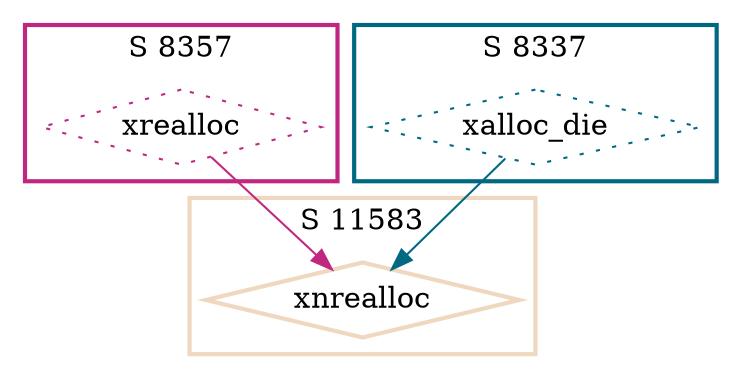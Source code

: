 digraph G {
  ratio=0.500000;
  "UV xrealloc (8357)" [shape=diamond, label="xrealloc", color="#C02880",
                        style=dotted];
  "UV xnrealloc (11583)" [shape=diamond, label="xnrealloc", color="#F0D8C0",
                          style=bold];
  "UV xalloc_die (8337)" [shape=diamond, label="xalloc_die", color="#006880",
                          style=dotted];
  
  subgraph cluster_8337 { label="S 8337";
    color="#006880";
    style=bold;
    "UV xalloc_die (8337)"; };
  subgraph cluster_11583 { label="S 11583";
    color="#F0D8C0";
    style=bold;
    "UV xnrealloc (11583)"; };
  subgraph cluster_8357 { label="S 8357";
    color="#C02880";
    style=bold;
    "UV xrealloc (8357)"; };
  
  "UV xrealloc (8357)" -> "UV xnrealloc (11583)" [color="#C02880"];
  "UV xalloc_die (8337)" -> "UV xnrealloc (11583)" [color="#006880"];
  
  }